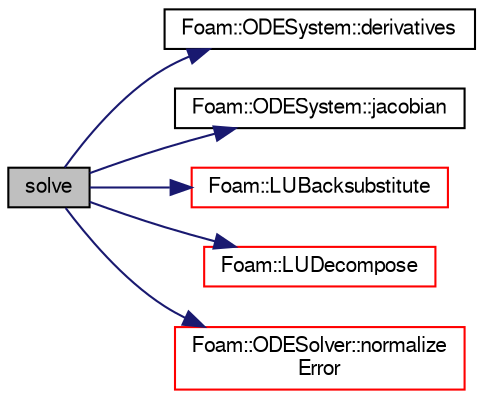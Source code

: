 digraph "solve"
{
  bgcolor="transparent";
  edge [fontname="FreeSans",fontsize="10",labelfontname="FreeSans",labelfontsize="10"];
  node [fontname="FreeSans",fontsize="10",shape=record];
  rankdir="LR";
  Node16 [label="solve",height=0.2,width=0.4,color="black", fillcolor="grey75", style="filled", fontcolor="black"];
  Node16 -> Node17 [color="midnightblue",fontsize="10",style="solid",fontname="FreeSans"];
  Node17 [label="Foam::ODESystem::derivatives",height=0.2,width=0.4,color="black",URL="$a25606.html#ace3a2c5d7e8dfc90926fb5d1ae2e6786",tooltip="Calculate the derivatives in dydx. "];
  Node16 -> Node18 [color="midnightblue",fontsize="10",style="solid",fontname="FreeSans"];
  Node18 [label="Foam::ODESystem::jacobian",height=0.2,width=0.4,color="black",URL="$a25606.html#a2ac73d58c3f008beaafc51f4684ed4d2",tooltip="Calculate the Jacobian of the system. "];
  Node16 -> Node19 [color="midnightblue",fontsize="10",style="solid",fontname="FreeSans"];
  Node19 [label="Foam::LUBacksubstitute",height=0.2,width=0.4,color="red",URL="$a21124.html#a3a4fbcdd330a7cdba4ce12676ad9cb3e",tooltip="LU back-substitution with given source, returning the solution. "];
  Node16 -> Node22 [color="midnightblue",fontsize="10",style="solid",fontname="FreeSans"];
  Node22 [label="Foam::LUDecompose",height=0.2,width=0.4,color="red",URL="$a21124.html#a4c90a8a26de44c9bed71aef2138ce997",tooltip="LU decompose the matrix with pivoting. "];
  Node16 -> Node24 [color="midnightblue",fontsize="10",style="solid",fontname="FreeSans"];
  Node24 [label="Foam::ODESolver::normalize\lError",height=0.2,width=0.4,color="red",URL="$a25554.html#a7656ba3e8575685fe1f2d0ed1df1902a",tooltip="Return the nomalized scalar error. "];
}
